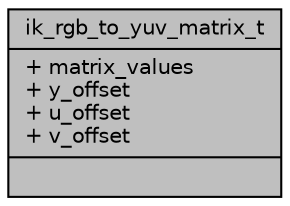 digraph "ik_rgb_to_yuv_matrix_t"
{
 // INTERACTIVE_SVG=YES
 // LATEX_PDF_SIZE
  bgcolor="transparent";
  edge [fontname="Helvetica",fontsize="10",labelfontname="Helvetica",labelfontsize="10"];
  node [fontname="Helvetica",fontsize="10",shape=record];
  Node1 [label="{ik_rgb_to_yuv_matrix_t\n|+ matrix_values\l+ y_offset\l+ u_offset\l+ v_offset\l|}",height=0.2,width=0.4,color="black", fillcolor="grey75", style="filled", fontcolor="black",tooltip=" "];
}
